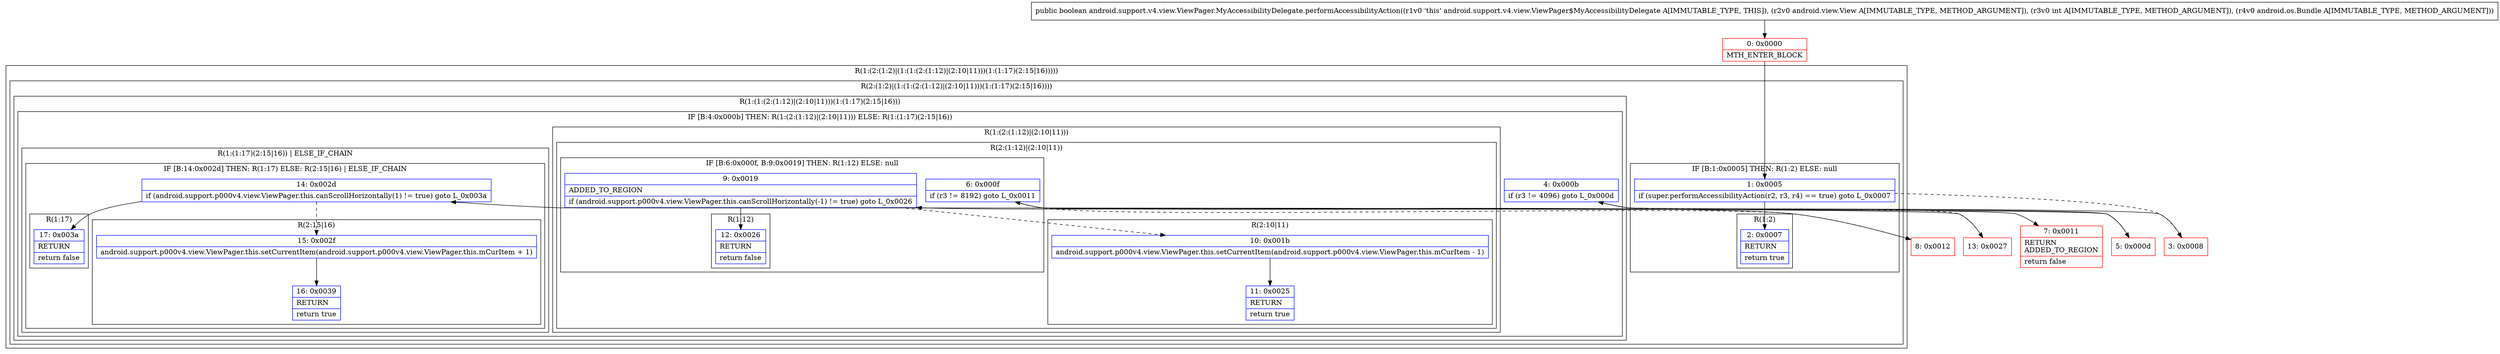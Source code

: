 digraph "CFG forandroid.support.v4.view.ViewPager.MyAccessibilityDelegate.performAccessibilityAction(Landroid\/view\/View;ILandroid\/os\/Bundle;)Z" {
subgraph cluster_Region_182676609 {
label = "R(1:(2:(1:2)|(1:(1:(2:(1:12)|(2:10|11)))(1:(1:17)(2:15|16)))))";
node [shape=record,color=blue];
subgraph cluster_Region_1873733224 {
label = "R(2:(1:2)|(1:(1:(2:(1:12)|(2:10|11)))(1:(1:17)(2:15|16))))";
node [shape=record,color=blue];
subgraph cluster_IfRegion_1282037555 {
label = "IF [B:1:0x0005] THEN: R(1:2) ELSE: null";
node [shape=record,color=blue];
Node_1 [shape=record,label="{1\:\ 0x0005|if (super.performAccessibilityAction(r2, r3, r4) == true) goto L_0x0007\l}"];
subgraph cluster_Region_973517337 {
label = "R(1:2)";
node [shape=record,color=blue];
Node_2 [shape=record,label="{2\:\ 0x0007|RETURN\l|return true\l}"];
}
}
subgraph cluster_Region_730875580 {
label = "R(1:(1:(2:(1:12)|(2:10|11)))(1:(1:17)(2:15|16)))";
node [shape=record,color=blue];
subgraph cluster_IfRegion_865429504 {
label = "IF [B:4:0x000b] THEN: R(1:(2:(1:12)|(2:10|11))) ELSE: R(1:(1:17)(2:15|16))";
node [shape=record,color=blue];
Node_4 [shape=record,label="{4\:\ 0x000b|if (r3 != 4096) goto L_0x000d\l}"];
subgraph cluster_Region_769159822 {
label = "R(1:(2:(1:12)|(2:10|11)))";
node [shape=record,color=blue];
subgraph cluster_Region_583109462 {
label = "R(2:(1:12)|(2:10|11))";
node [shape=record,color=blue];
subgraph cluster_IfRegion_189631508 {
label = "IF [B:6:0x000f, B:9:0x0019] THEN: R(1:12) ELSE: null";
node [shape=record,color=blue];
Node_6 [shape=record,label="{6\:\ 0x000f|if (r3 != 8192) goto L_0x0011\l}"];
Node_9 [shape=record,label="{9\:\ 0x0019|ADDED_TO_REGION\l|if (android.support.p000v4.view.ViewPager.this.canScrollHorizontally(\-1) != true) goto L_0x0026\l}"];
subgraph cluster_Region_318779413 {
label = "R(1:12)";
node [shape=record,color=blue];
Node_12 [shape=record,label="{12\:\ 0x0026|RETURN\l|return false\l}"];
}
}
subgraph cluster_Region_2099408121 {
label = "R(2:10|11)";
node [shape=record,color=blue];
Node_10 [shape=record,label="{10\:\ 0x001b|android.support.p000v4.view.ViewPager.this.setCurrentItem(android.support.p000v4.view.ViewPager.this.mCurItem \- 1)\l}"];
Node_11 [shape=record,label="{11\:\ 0x0025|RETURN\l|return true\l}"];
}
}
}
subgraph cluster_Region_1402458928 {
label = "R(1:(1:17)(2:15|16)) | ELSE_IF_CHAIN\l";
node [shape=record,color=blue];
subgraph cluster_IfRegion_886950010 {
label = "IF [B:14:0x002d] THEN: R(1:17) ELSE: R(2:15|16) | ELSE_IF_CHAIN\l";
node [shape=record,color=blue];
Node_14 [shape=record,label="{14\:\ 0x002d|if (android.support.p000v4.view.ViewPager.this.canScrollHorizontally(1) != true) goto L_0x003a\l}"];
subgraph cluster_Region_651150956 {
label = "R(1:17)";
node [shape=record,color=blue];
Node_17 [shape=record,label="{17\:\ 0x003a|RETURN\l|return false\l}"];
}
subgraph cluster_Region_1214522344 {
label = "R(2:15|16)";
node [shape=record,color=blue];
Node_15 [shape=record,label="{15\:\ 0x002f|android.support.p000v4.view.ViewPager.this.setCurrentItem(android.support.p000v4.view.ViewPager.this.mCurItem + 1)\l}"];
Node_16 [shape=record,label="{16\:\ 0x0039|RETURN\l|return true\l}"];
}
}
}
}
}
}
}
Node_0 [shape=record,color=red,label="{0\:\ 0x0000|MTH_ENTER_BLOCK\l}"];
Node_3 [shape=record,color=red,label="{3\:\ 0x0008}"];
Node_5 [shape=record,color=red,label="{5\:\ 0x000d}"];
Node_7 [shape=record,color=red,label="{7\:\ 0x0011|RETURN\lADDED_TO_REGION\l|return false\l}"];
Node_8 [shape=record,color=red,label="{8\:\ 0x0012}"];
Node_13 [shape=record,color=red,label="{13\:\ 0x0027}"];
MethodNode[shape=record,label="{public boolean android.support.v4.view.ViewPager.MyAccessibilityDelegate.performAccessibilityAction((r1v0 'this' android.support.v4.view.ViewPager$MyAccessibilityDelegate A[IMMUTABLE_TYPE, THIS]), (r2v0 android.view.View A[IMMUTABLE_TYPE, METHOD_ARGUMENT]), (r3v0 int A[IMMUTABLE_TYPE, METHOD_ARGUMENT]), (r4v0 android.os.Bundle A[IMMUTABLE_TYPE, METHOD_ARGUMENT])) }"];
MethodNode -> Node_0;
Node_1 -> Node_2;
Node_1 -> Node_3[style=dashed];
Node_4 -> Node_5;
Node_4 -> Node_13[style=dashed];
Node_6 -> Node_7;
Node_6 -> Node_8[style=dashed];
Node_9 -> Node_10[style=dashed];
Node_9 -> Node_12;
Node_10 -> Node_11;
Node_14 -> Node_15[style=dashed];
Node_14 -> Node_17;
Node_15 -> Node_16;
Node_0 -> Node_1;
Node_3 -> Node_4;
Node_5 -> Node_6;
Node_8 -> Node_9;
Node_13 -> Node_14;
}

